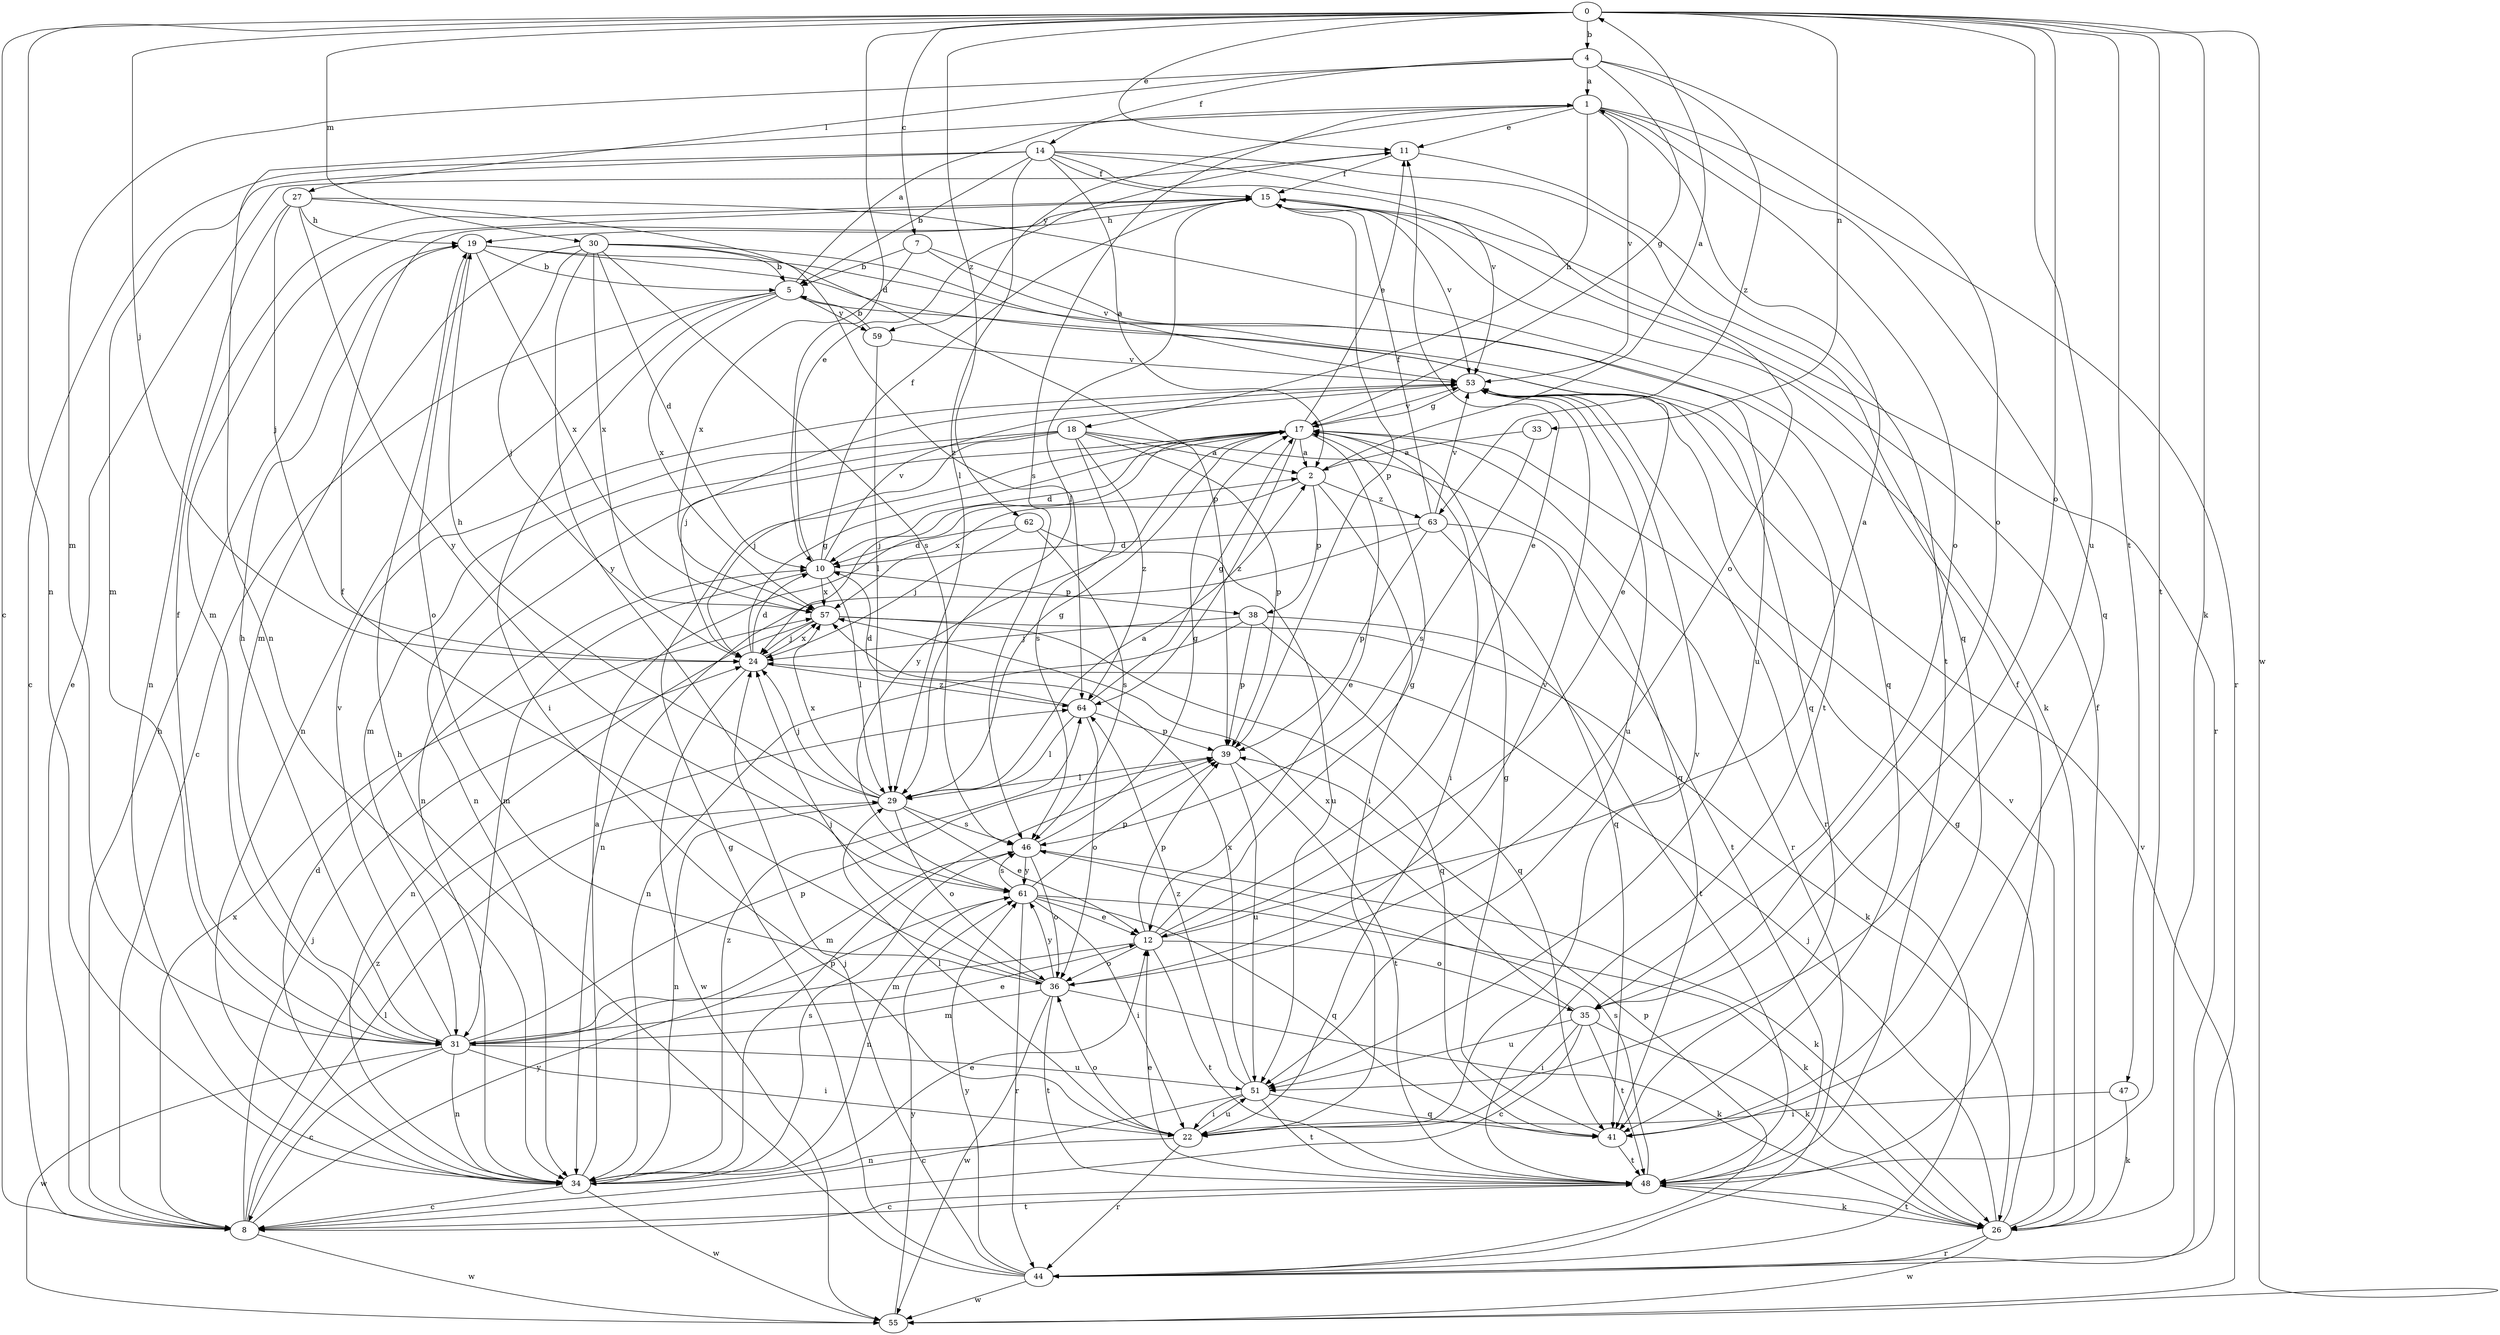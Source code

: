 strict digraph  {
0;
1;
2;
4;
5;
7;
8;
10;
11;
12;
14;
15;
17;
18;
19;
22;
24;
26;
27;
29;
30;
31;
33;
34;
35;
36;
38;
39;
41;
44;
46;
47;
48;
51;
53;
55;
57;
59;
61;
62;
63;
64;
0 -> 4  [label=b];
0 -> 7  [label=c];
0 -> 8  [label=c];
0 -> 10  [label=d];
0 -> 11  [label=e];
0 -> 24  [label=j];
0 -> 26  [label=k];
0 -> 30  [label=m];
0 -> 33  [label=n];
0 -> 34  [label=n];
0 -> 35  [label=o];
0 -> 47  [label=t];
0 -> 48  [label=t];
0 -> 51  [label=u];
0 -> 55  [label=w];
0 -> 62  [label=z];
1 -> 11  [label=e];
1 -> 18  [label=h];
1 -> 34  [label=n];
1 -> 35  [label=o];
1 -> 41  [label=q];
1 -> 44  [label=r];
1 -> 46  [label=s];
1 -> 53  [label=v];
1 -> 59  [label=y];
2 -> 0  [label=a];
2 -> 22  [label=i];
2 -> 38  [label=p];
2 -> 57  [label=x];
2 -> 63  [label=z];
4 -> 1  [label=a];
4 -> 14  [label=f];
4 -> 17  [label=g];
4 -> 27  [label=l];
4 -> 31  [label=m];
4 -> 35  [label=o];
4 -> 63  [label=z];
5 -> 1  [label=a];
5 -> 8  [label=c];
5 -> 22  [label=i];
5 -> 34  [label=n];
5 -> 41  [label=q];
5 -> 57  [label=x];
5 -> 59  [label=y];
7 -> 5  [label=b];
7 -> 51  [label=u];
7 -> 53  [label=v];
7 -> 57  [label=x];
8 -> 11  [label=e];
8 -> 19  [label=h];
8 -> 24  [label=j];
8 -> 29  [label=l];
8 -> 48  [label=t];
8 -> 55  [label=w];
8 -> 57  [label=x];
8 -> 61  [label=y];
8 -> 64  [label=z];
10 -> 11  [label=e];
10 -> 15  [label=f];
10 -> 29  [label=l];
10 -> 31  [label=m];
10 -> 38  [label=p];
10 -> 53  [label=v];
10 -> 57  [label=x];
11 -> 15  [label=f];
11 -> 48  [label=t];
12 -> 1  [label=a];
12 -> 11  [label=e];
12 -> 17  [label=g];
12 -> 31  [label=m];
12 -> 35  [label=o];
12 -> 36  [label=o];
12 -> 39  [label=p];
12 -> 48  [label=t];
14 -> 2  [label=a];
14 -> 5  [label=b];
14 -> 8  [label=c];
14 -> 15  [label=f];
14 -> 29  [label=l];
14 -> 31  [label=m];
14 -> 36  [label=o];
14 -> 41  [label=q];
14 -> 53  [label=v];
15 -> 19  [label=h];
15 -> 29  [label=l];
15 -> 31  [label=m];
15 -> 39  [label=p];
15 -> 44  [label=r];
15 -> 53  [label=v];
17 -> 2  [label=a];
17 -> 10  [label=d];
17 -> 11  [label=e];
17 -> 12  [label=e];
17 -> 22  [label=i];
17 -> 24  [label=j];
17 -> 34  [label=n];
17 -> 44  [label=r];
17 -> 53  [label=v];
17 -> 61  [label=y];
17 -> 64  [label=z];
18 -> 2  [label=a];
18 -> 24  [label=j];
18 -> 31  [label=m];
18 -> 34  [label=n];
18 -> 39  [label=p];
18 -> 41  [label=q];
18 -> 46  [label=s];
18 -> 64  [label=z];
19 -> 5  [label=b];
19 -> 12  [label=e];
19 -> 36  [label=o];
19 -> 41  [label=q];
19 -> 57  [label=x];
22 -> 29  [label=l];
22 -> 34  [label=n];
22 -> 36  [label=o];
22 -> 44  [label=r];
22 -> 51  [label=u];
22 -> 53  [label=v];
24 -> 10  [label=d];
24 -> 17  [label=g];
24 -> 55  [label=w];
24 -> 57  [label=x];
24 -> 64  [label=z];
26 -> 15  [label=f];
26 -> 17  [label=g];
26 -> 24  [label=j];
26 -> 44  [label=r];
26 -> 48  [label=t];
26 -> 53  [label=v];
26 -> 55  [label=w];
27 -> 19  [label=h];
27 -> 24  [label=j];
27 -> 26  [label=k];
27 -> 34  [label=n];
27 -> 61  [label=y];
27 -> 64  [label=z];
29 -> 2  [label=a];
29 -> 12  [label=e];
29 -> 17  [label=g];
29 -> 19  [label=h];
29 -> 24  [label=j];
29 -> 34  [label=n];
29 -> 36  [label=o];
29 -> 46  [label=s];
29 -> 57  [label=x];
30 -> 5  [label=b];
30 -> 10  [label=d];
30 -> 24  [label=j];
30 -> 31  [label=m];
30 -> 39  [label=p];
30 -> 46  [label=s];
30 -> 48  [label=t];
30 -> 57  [label=x];
30 -> 61  [label=y];
31 -> 8  [label=c];
31 -> 12  [label=e];
31 -> 15  [label=f];
31 -> 19  [label=h];
31 -> 22  [label=i];
31 -> 34  [label=n];
31 -> 39  [label=p];
31 -> 51  [label=u];
31 -> 53  [label=v];
31 -> 55  [label=w];
33 -> 2  [label=a];
33 -> 46  [label=s];
34 -> 2  [label=a];
34 -> 8  [label=c];
34 -> 10  [label=d];
34 -> 12  [label=e];
34 -> 39  [label=p];
34 -> 46  [label=s];
34 -> 55  [label=w];
34 -> 64  [label=z];
35 -> 8  [label=c];
35 -> 22  [label=i];
35 -> 26  [label=k];
35 -> 48  [label=t];
35 -> 51  [label=u];
35 -> 57  [label=x];
36 -> 15  [label=f];
36 -> 24  [label=j];
36 -> 26  [label=k];
36 -> 31  [label=m];
36 -> 48  [label=t];
36 -> 53  [label=v];
36 -> 55  [label=w];
36 -> 61  [label=y];
38 -> 24  [label=j];
38 -> 34  [label=n];
38 -> 39  [label=p];
38 -> 41  [label=q];
38 -> 48  [label=t];
39 -> 29  [label=l];
39 -> 48  [label=t];
39 -> 51  [label=u];
41 -> 17  [label=g];
41 -> 48  [label=t];
44 -> 17  [label=g];
44 -> 19  [label=h];
44 -> 24  [label=j];
44 -> 39  [label=p];
44 -> 55  [label=w];
44 -> 61  [label=y];
46 -> 17  [label=g];
46 -> 26  [label=k];
46 -> 31  [label=m];
46 -> 36  [label=o];
46 -> 61  [label=y];
47 -> 22  [label=i];
47 -> 26  [label=k];
48 -> 8  [label=c];
48 -> 12  [label=e];
48 -> 15  [label=f];
48 -> 26  [label=k];
48 -> 46  [label=s];
51 -> 8  [label=c];
51 -> 22  [label=i];
51 -> 41  [label=q];
51 -> 48  [label=t];
51 -> 57  [label=x];
51 -> 64  [label=z];
53 -> 17  [label=g];
53 -> 24  [label=j];
53 -> 44  [label=r];
53 -> 51  [label=u];
55 -> 53  [label=v];
55 -> 61  [label=y];
57 -> 24  [label=j];
57 -> 26  [label=k];
57 -> 34  [label=n];
57 -> 41  [label=q];
59 -> 5  [label=b];
59 -> 29  [label=l];
59 -> 53  [label=v];
61 -> 12  [label=e];
61 -> 22  [label=i];
61 -> 26  [label=k];
61 -> 34  [label=n];
61 -> 39  [label=p];
61 -> 41  [label=q];
61 -> 44  [label=r];
61 -> 46  [label=s];
62 -> 10  [label=d];
62 -> 24  [label=j];
62 -> 46  [label=s];
62 -> 51  [label=u];
63 -> 10  [label=d];
63 -> 15  [label=f];
63 -> 34  [label=n];
63 -> 39  [label=p];
63 -> 41  [label=q];
63 -> 48  [label=t];
63 -> 53  [label=v];
64 -> 10  [label=d];
64 -> 17  [label=g];
64 -> 29  [label=l];
64 -> 36  [label=o];
64 -> 39  [label=p];
}
